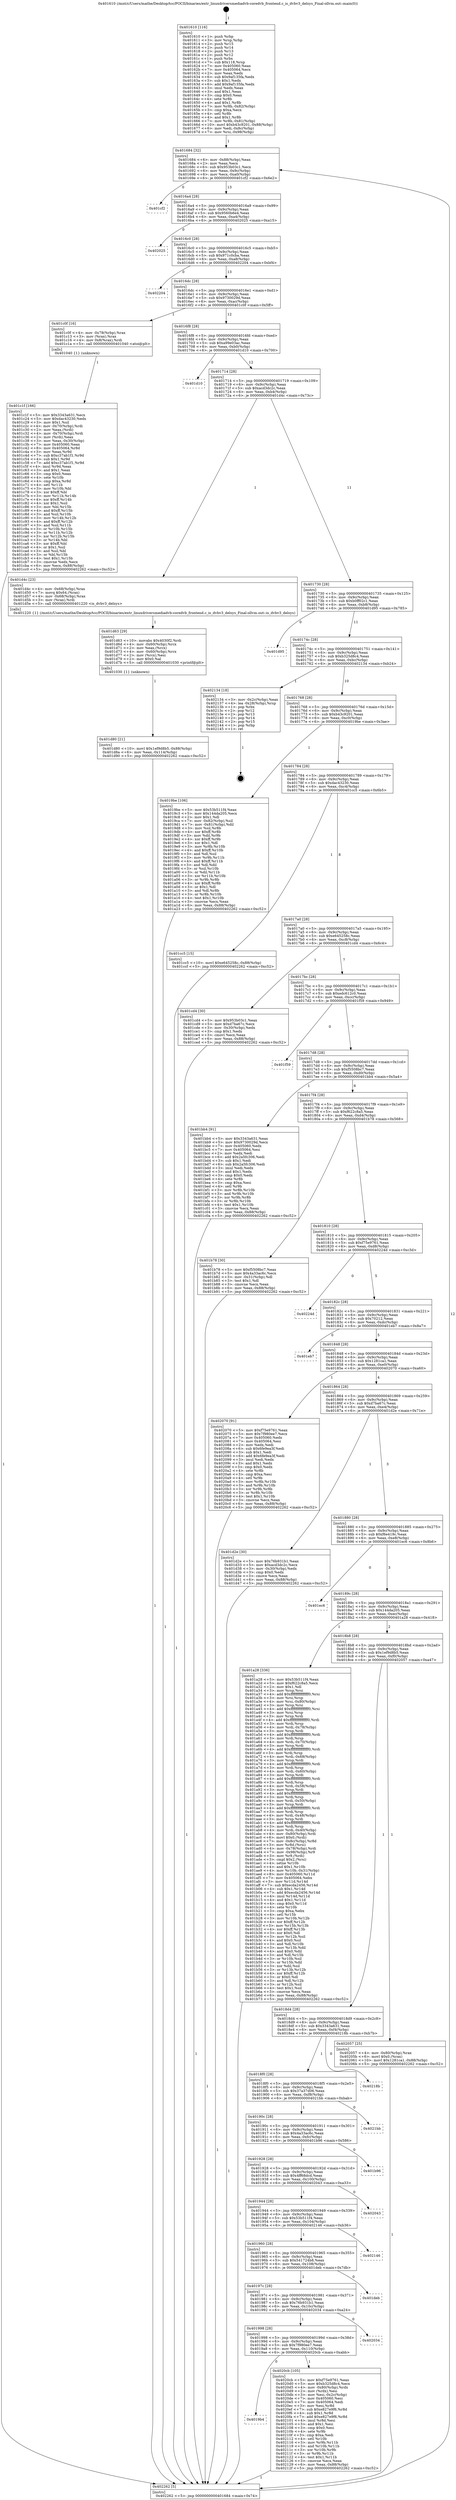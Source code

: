 digraph "0x401610" {
  label = "0x401610 (/mnt/c/Users/mathe/Desktop/tcc/POCII/binaries/extr_linuxdriversmediadvb-coredvb_frontend.c_is_dvbv3_delsys_Final-ollvm.out::main(0))"
  labelloc = "t"
  node[shape=record]

  Entry [label="",width=0.3,height=0.3,shape=circle,fillcolor=black,style=filled]
  "0x401684" [label="{
     0x401684 [32]\l
     | [instrs]\l
     &nbsp;&nbsp;0x401684 \<+6\>: mov -0x88(%rbp),%eax\l
     &nbsp;&nbsp;0x40168a \<+2\>: mov %eax,%ecx\l
     &nbsp;&nbsp;0x40168c \<+6\>: sub $0x953b03c1,%ecx\l
     &nbsp;&nbsp;0x401692 \<+6\>: mov %eax,-0x9c(%rbp)\l
     &nbsp;&nbsp;0x401698 \<+6\>: mov %ecx,-0xa0(%rbp)\l
     &nbsp;&nbsp;0x40169e \<+6\>: je 0000000000401cf2 \<main+0x6e2\>\l
  }"]
  "0x401cf2" [label="{
     0x401cf2\l
  }", style=dashed]
  "0x4016a4" [label="{
     0x4016a4 [28]\l
     | [instrs]\l
     &nbsp;&nbsp;0x4016a4 \<+5\>: jmp 00000000004016a9 \<main+0x99\>\l
     &nbsp;&nbsp;0x4016a9 \<+6\>: mov -0x9c(%rbp),%eax\l
     &nbsp;&nbsp;0x4016af \<+5\>: sub $0x9560b6e4,%eax\l
     &nbsp;&nbsp;0x4016b4 \<+6\>: mov %eax,-0xa4(%rbp)\l
     &nbsp;&nbsp;0x4016ba \<+6\>: je 0000000000402025 \<main+0xa15\>\l
  }"]
  Exit [label="",width=0.3,height=0.3,shape=circle,fillcolor=black,style=filled,peripheries=2]
  "0x402025" [label="{
     0x402025\l
  }", style=dashed]
  "0x4016c0" [label="{
     0x4016c0 [28]\l
     | [instrs]\l
     &nbsp;&nbsp;0x4016c0 \<+5\>: jmp 00000000004016c5 \<main+0xb5\>\l
     &nbsp;&nbsp;0x4016c5 \<+6\>: mov -0x9c(%rbp),%eax\l
     &nbsp;&nbsp;0x4016cb \<+5\>: sub $0x971c0cba,%eax\l
     &nbsp;&nbsp;0x4016d0 \<+6\>: mov %eax,-0xa8(%rbp)\l
     &nbsp;&nbsp;0x4016d6 \<+6\>: je 0000000000402204 \<main+0xbf4\>\l
  }"]
  "0x4019b4" [label="{
     0x4019b4\l
  }", style=dashed]
  "0x402204" [label="{
     0x402204\l
  }", style=dashed]
  "0x4016dc" [label="{
     0x4016dc [28]\l
     | [instrs]\l
     &nbsp;&nbsp;0x4016dc \<+5\>: jmp 00000000004016e1 \<main+0xd1\>\l
     &nbsp;&nbsp;0x4016e1 \<+6\>: mov -0x9c(%rbp),%eax\l
     &nbsp;&nbsp;0x4016e7 \<+5\>: sub $0x9730029d,%eax\l
     &nbsp;&nbsp;0x4016ec \<+6\>: mov %eax,-0xac(%rbp)\l
     &nbsp;&nbsp;0x4016f2 \<+6\>: je 0000000000401c0f \<main+0x5ff\>\l
  }"]
  "0x4020cb" [label="{
     0x4020cb [105]\l
     | [instrs]\l
     &nbsp;&nbsp;0x4020cb \<+5\>: mov $0xf75e9761,%eax\l
     &nbsp;&nbsp;0x4020d0 \<+5\>: mov $0xb325d8c4,%ecx\l
     &nbsp;&nbsp;0x4020d5 \<+4\>: mov -0x80(%rbp),%rdx\l
     &nbsp;&nbsp;0x4020d9 \<+2\>: mov (%rdx),%esi\l
     &nbsp;&nbsp;0x4020db \<+3\>: mov %esi,-0x2c(%rbp)\l
     &nbsp;&nbsp;0x4020de \<+7\>: mov 0x405060,%esi\l
     &nbsp;&nbsp;0x4020e5 \<+7\>: mov 0x405064,%edi\l
     &nbsp;&nbsp;0x4020ec \<+3\>: mov %esi,%r8d\l
     &nbsp;&nbsp;0x4020ef \<+7\>: sub $0xe827e9f6,%r8d\l
     &nbsp;&nbsp;0x4020f6 \<+4\>: sub $0x1,%r8d\l
     &nbsp;&nbsp;0x4020fa \<+7\>: add $0xe827e9f6,%r8d\l
     &nbsp;&nbsp;0x402101 \<+4\>: imul %r8d,%esi\l
     &nbsp;&nbsp;0x402105 \<+3\>: and $0x1,%esi\l
     &nbsp;&nbsp;0x402108 \<+3\>: cmp $0x0,%esi\l
     &nbsp;&nbsp;0x40210b \<+4\>: sete %r9b\l
     &nbsp;&nbsp;0x40210f \<+3\>: cmp $0xa,%edi\l
     &nbsp;&nbsp;0x402112 \<+4\>: setl %r10b\l
     &nbsp;&nbsp;0x402116 \<+3\>: mov %r9b,%r11b\l
     &nbsp;&nbsp;0x402119 \<+3\>: and %r10b,%r11b\l
     &nbsp;&nbsp;0x40211c \<+3\>: xor %r10b,%r9b\l
     &nbsp;&nbsp;0x40211f \<+3\>: or %r9b,%r11b\l
     &nbsp;&nbsp;0x402122 \<+4\>: test $0x1,%r11b\l
     &nbsp;&nbsp;0x402126 \<+3\>: cmovne %ecx,%eax\l
     &nbsp;&nbsp;0x402129 \<+6\>: mov %eax,-0x88(%rbp)\l
     &nbsp;&nbsp;0x40212f \<+5\>: jmp 0000000000402262 \<main+0xc52\>\l
  }"]
  "0x401c0f" [label="{
     0x401c0f [16]\l
     | [instrs]\l
     &nbsp;&nbsp;0x401c0f \<+4\>: mov -0x78(%rbp),%rax\l
     &nbsp;&nbsp;0x401c13 \<+3\>: mov (%rax),%rax\l
     &nbsp;&nbsp;0x401c16 \<+4\>: mov 0x8(%rax),%rdi\l
     &nbsp;&nbsp;0x401c1a \<+5\>: call 0000000000401040 \<atoi@plt\>\l
     | [calls]\l
     &nbsp;&nbsp;0x401040 \{1\} (unknown)\l
  }"]
  "0x4016f8" [label="{
     0x4016f8 [28]\l
     | [instrs]\l
     &nbsp;&nbsp;0x4016f8 \<+5\>: jmp 00000000004016fd \<main+0xed\>\l
     &nbsp;&nbsp;0x4016fd \<+6\>: mov -0x9c(%rbp),%eax\l
     &nbsp;&nbsp;0x401703 \<+5\>: sub $0xa99e03ac,%eax\l
     &nbsp;&nbsp;0x401708 \<+6\>: mov %eax,-0xb0(%rbp)\l
     &nbsp;&nbsp;0x40170e \<+6\>: je 0000000000401d10 \<main+0x700\>\l
  }"]
  "0x401998" [label="{
     0x401998 [28]\l
     | [instrs]\l
     &nbsp;&nbsp;0x401998 \<+5\>: jmp 000000000040199d \<main+0x38d\>\l
     &nbsp;&nbsp;0x40199d \<+6\>: mov -0x9c(%rbp),%eax\l
     &nbsp;&nbsp;0x4019a3 \<+5\>: sub $0x7f980ee7,%eax\l
     &nbsp;&nbsp;0x4019a8 \<+6\>: mov %eax,-0x110(%rbp)\l
     &nbsp;&nbsp;0x4019ae \<+6\>: je 00000000004020cb \<main+0xabb\>\l
  }"]
  "0x401d10" [label="{
     0x401d10\l
  }", style=dashed]
  "0x401714" [label="{
     0x401714 [28]\l
     | [instrs]\l
     &nbsp;&nbsp;0x401714 \<+5\>: jmp 0000000000401719 \<main+0x109\>\l
     &nbsp;&nbsp;0x401719 \<+6\>: mov -0x9c(%rbp),%eax\l
     &nbsp;&nbsp;0x40171f \<+5\>: sub $0xacd3dc2c,%eax\l
     &nbsp;&nbsp;0x401724 \<+6\>: mov %eax,-0xb4(%rbp)\l
     &nbsp;&nbsp;0x40172a \<+6\>: je 0000000000401d4c \<main+0x73c\>\l
  }"]
  "0x402034" [label="{
     0x402034\l
  }", style=dashed]
  "0x401d4c" [label="{
     0x401d4c [23]\l
     | [instrs]\l
     &nbsp;&nbsp;0x401d4c \<+4\>: mov -0x68(%rbp),%rax\l
     &nbsp;&nbsp;0x401d50 \<+7\>: movq $0x64,(%rax)\l
     &nbsp;&nbsp;0x401d57 \<+4\>: mov -0x68(%rbp),%rax\l
     &nbsp;&nbsp;0x401d5b \<+3\>: mov (%rax),%rdi\l
     &nbsp;&nbsp;0x401d5e \<+5\>: call 0000000000401220 \<is_dvbv3_delsys\>\l
     | [calls]\l
     &nbsp;&nbsp;0x401220 \{1\} (/mnt/c/Users/mathe/Desktop/tcc/POCII/binaries/extr_linuxdriversmediadvb-coredvb_frontend.c_is_dvbv3_delsys_Final-ollvm.out::is_dvbv3_delsys)\l
  }"]
  "0x401730" [label="{
     0x401730 [28]\l
     | [instrs]\l
     &nbsp;&nbsp;0x401730 \<+5\>: jmp 0000000000401735 \<main+0x125\>\l
     &nbsp;&nbsp;0x401735 \<+6\>: mov -0x9c(%rbp),%eax\l
     &nbsp;&nbsp;0x40173b \<+5\>: sub $0xb0ff02c1,%eax\l
     &nbsp;&nbsp;0x401740 \<+6\>: mov %eax,-0xb8(%rbp)\l
     &nbsp;&nbsp;0x401746 \<+6\>: je 0000000000401d95 \<main+0x785\>\l
  }"]
  "0x40197c" [label="{
     0x40197c [28]\l
     | [instrs]\l
     &nbsp;&nbsp;0x40197c \<+5\>: jmp 0000000000401981 \<main+0x371\>\l
     &nbsp;&nbsp;0x401981 \<+6\>: mov -0x9c(%rbp),%eax\l
     &nbsp;&nbsp;0x401987 \<+5\>: sub $0x76b931b1,%eax\l
     &nbsp;&nbsp;0x40198c \<+6\>: mov %eax,-0x10c(%rbp)\l
     &nbsp;&nbsp;0x401992 \<+6\>: je 0000000000402034 \<main+0xa24\>\l
  }"]
  "0x401d95" [label="{
     0x401d95\l
  }", style=dashed]
  "0x40174c" [label="{
     0x40174c [28]\l
     | [instrs]\l
     &nbsp;&nbsp;0x40174c \<+5\>: jmp 0000000000401751 \<main+0x141\>\l
     &nbsp;&nbsp;0x401751 \<+6\>: mov -0x9c(%rbp),%eax\l
     &nbsp;&nbsp;0x401757 \<+5\>: sub $0xb325d8c4,%eax\l
     &nbsp;&nbsp;0x40175c \<+6\>: mov %eax,-0xbc(%rbp)\l
     &nbsp;&nbsp;0x401762 \<+6\>: je 0000000000402134 \<main+0xb24\>\l
  }"]
  "0x401deb" [label="{
     0x401deb\l
  }", style=dashed]
  "0x402134" [label="{
     0x402134 [18]\l
     | [instrs]\l
     &nbsp;&nbsp;0x402134 \<+3\>: mov -0x2c(%rbp),%eax\l
     &nbsp;&nbsp;0x402137 \<+4\>: lea -0x28(%rbp),%rsp\l
     &nbsp;&nbsp;0x40213b \<+1\>: pop %rbx\l
     &nbsp;&nbsp;0x40213c \<+2\>: pop %r12\l
     &nbsp;&nbsp;0x40213e \<+2\>: pop %r13\l
     &nbsp;&nbsp;0x402140 \<+2\>: pop %r14\l
     &nbsp;&nbsp;0x402142 \<+2\>: pop %r15\l
     &nbsp;&nbsp;0x402144 \<+1\>: pop %rbp\l
     &nbsp;&nbsp;0x402145 \<+1\>: ret\l
  }"]
  "0x401768" [label="{
     0x401768 [28]\l
     | [instrs]\l
     &nbsp;&nbsp;0x401768 \<+5\>: jmp 000000000040176d \<main+0x15d\>\l
     &nbsp;&nbsp;0x40176d \<+6\>: mov -0x9c(%rbp),%eax\l
     &nbsp;&nbsp;0x401773 \<+5\>: sub $0xb43c9201,%eax\l
     &nbsp;&nbsp;0x401778 \<+6\>: mov %eax,-0xc0(%rbp)\l
     &nbsp;&nbsp;0x40177e \<+6\>: je 00000000004019be \<main+0x3ae\>\l
  }"]
  "0x401960" [label="{
     0x401960 [28]\l
     | [instrs]\l
     &nbsp;&nbsp;0x401960 \<+5\>: jmp 0000000000401965 \<main+0x355\>\l
     &nbsp;&nbsp;0x401965 \<+6\>: mov -0x9c(%rbp),%eax\l
     &nbsp;&nbsp;0x40196b \<+5\>: sub $0x541724b8,%eax\l
     &nbsp;&nbsp;0x401970 \<+6\>: mov %eax,-0x108(%rbp)\l
     &nbsp;&nbsp;0x401976 \<+6\>: je 0000000000401deb \<main+0x7db\>\l
  }"]
  "0x4019be" [label="{
     0x4019be [106]\l
     | [instrs]\l
     &nbsp;&nbsp;0x4019be \<+5\>: mov $0x53b511f4,%eax\l
     &nbsp;&nbsp;0x4019c3 \<+5\>: mov $0x144da205,%ecx\l
     &nbsp;&nbsp;0x4019c8 \<+2\>: mov $0x1,%dl\l
     &nbsp;&nbsp;0x4019ca \<+7\>: mov -0x82(%rbp),%sil\l
     &nbsp;&nbsp;0x4019d1 \<+7\>: mov -0x81(%rbp),%dil\l
     &nbsp;&nbsp;0x4019d8 \<+3\>: mov %sil,%r8b\l
     &nbsp;&nbsp;0x4019db \<+4\>: xor $0xff,%r8b\l
     &nbsp;&nbsp;0x4019df \<+3\>: mov %dil,%r9b\l
     &nbsp;&nbsp;0x4019e2 \<+4\>: xor $0xff,%r9b\l
     &nbsp;&nbsp;0x4019e6 \<+3\>: xor $0x1,%dl\l
     &nbsp;&nbsp;0x4019e9 \<+3\>: mov %r8b,%r10b\l
     &nbsp;&nbsp;0x4019ec \<+4\>: and $0xff,%r10b\l
     &nbsp;&nbsp;0x4019f0 \<+3\>: and %dl,%sil\l
     &nbsp;&nbsp;0x4019f3 \<+3\>: mov %r9b,%r11b\l
     &nbsp;&nbsp;0x4019f6 \<+4\>: and $0xff,%r11b\l
     &nbsp;&nbsp;0x4019fa \<+3\>: and %dl,%dil\l
     &nbsp;&nbsp;0x4019fd \<+3\>: or %sil,%r10b\l
     &nbsp;&nbsp;0x401a00 \<+3\>: or %dil,%r11b\l
     &nbsp;&nbsp;0x401a03 \<+3\>: xor %r11b,%r10b\l
     &nbsp;&nbsp;0x401a06 \<+3\>: or %r9b,%r8b\l
     &nbsp;&nbsp;0x401a09 \<+4\>: xor $0xff,%r8b\l
     &nbsp;&nbsp;0x401a0d \<+3\>: or $0x1,%dl\l
     &nbsp;&nbsp;0x401a10 \<+3\>: and %dl,%r8b\l
     &nbsp;&nbsp;0x401a13 \<+3\>: or %r8b,%r10b\l
     &nbsp;&nbsp;0x401a16 \<+4\>: test $0x1,%r10b\l
     &nbsp;&nbsp;0x401a1a \<+3\>: cmovne %ecx,%eax\l
     &nbsp;&nbsp;0x401a1d \<+6\>: mov %eax,-0x88(%rbp)\l
     &nbsp;&nbsp;0x401a23 \<+5\>: jmp 0000000000402262 \<main+0xc52\>\l
  }"]
  "0x401784" [label="{
     0x401784 [28]\l
     | [instrs]\l
     &nbsp;&nbsp;0x401784 \<+5\>: jmp 0000000000401789 \<main+0x179\>\l
     &nbsp;&nbsp;0x401789 \<+6\>: mov -0x9c(%rbp),%eax\l
     &nbsp;&nbsp;0x40178f \<+5\>: sub $0xdac43230,%eax\l
     &nbsp;&nbsp;0x401794 \<+6\>: mov %eax,-0xc4(%rbp)\l
     &nbsp;&nbsp;0x40179a \<+6\>: je 0000000000401cc5 \<main+0x6b5\>\l
  }"]
  "0x402262" [label="{
     0x402262 [5]\l
     | [instrs]\l
     &nbsp;&nbsp;0x402262 \<+5\>: jmp 0000000000401684 \<main+0x74\>\l
  }"]
  "0x401610" [label="{
     0x401610 [116]\l
     | [instrs]\l
     &nbsp;&nbsp;0x401610 \<+1\>: push %rbp\l
     &nbsp;&nbsp;0x401611 \<+3\>: mov %rsp,%rbp\l
     &nbsp;&nbsp;0x401614 \<+2\>: push %r15\l
     &nbsp;&nbsp;0x401616 \<+2\>: push %r14\l
     &nbsp;&nbsp;0x401618 \<+2\>: push %r13\l
     &nbsp;&nbsp;0x40161a \<+2\>: push %r12\l
     &nbsp;&nbsp;0x40161c \<+1\>: push %rbx\l
     &nbsp;&nbsp;0x40161d \<+7\>: sub $0x118,%rsp\l
     &nbsp;&nbsp;0x401624 \<+7\>: mov 0x405060,%eax\l
     &nbsp;&nbsp;0x40162b \<+7\>: mov 0x405064,%ecx\l
     &nbsp;&nbsp;0x401632 \<+2\>: mov %eax,%edx\l
     &nbsp;&nbsp;0x401634 \<+6\>: sub $0x9af135fa,%edx\l
     &nbsp;&nbsp;0x40163a \<+3\>: sub $0x1,%edx\l
     &nbsp;&nbsp;0x40163d \<+6\>: add $0x9af135fa,%edx\l
     &nbsp;&nbsp;0x401643 \<+3\>: imul %edx,%eax\l
     &nbsp;&nbsp;0x401646 \<+3\>: and $0x1,%eax\l
     &nbsp;&nbsp;0x401649 \<+3\>: cmp $0x0,%eax\l
     &nbsp;&nbsp;0x40164c \<+4\>: sete %r8b\l
     &nbsp;&nbsp;0x401650 \<+4\>: and $0x1,%r8b\l
     &nbsp;&nbsp;0x401654 \<+7\>: mov %r8b,-0x82(%rbp)\l
     &nbsp;&nbsp;0x40165b \<+3\>: cmp $0xa,%ecx\l
     &nbsp;&nbsp;0x40165e \<+4\>: setl %r8b\l
     &nbsp;&nbsp;0x401662 \<+4\>: and $0x1,%r8b\l
     &nbsp;&nbsp;0x401666 \<+7\>: mov %r8b,-0x81(%rbp)\l
     &nbsp;&nbsp;0x40166d \<+10\>: movl $0xb43c9201,-0x88(%rbp)\l
     &nbsp;&nbsp;0x401677 \<+6\>: mov %edi,-0x8c(%rbp)\l
     &nbsp;&nbsp;0x40167d \<+7\>: mov %rsi,-0x98(%rbp)\l
  }"]
  "0x402146" [label="{
     0x402146\l
  }", style=dashed]
  "0x401cc5" [label="{
     0x401cc5 [15]\l
     | [instrs]\l
     &nbsp;&nbsp;0x401cc5 \<+10\>: movl $0xe645258c,-0x88(%rbp)\l
     &nbsp;&nbsp;0x401ccf \<+5\>: jmp 0000000000402262 \<main+0xc52\>\l
  }"]
  "0x4017a0" [label="{
     0x4017a0 [28]\l
     | [instrs]\l
     &nbsp;&nbsp;0x4017a0 \<+5\>: jmp 00000000004017a5 \<main+0x195\>\l
     &nbsp;&nbsp;0x4017a5 \<+6\>: mov -0x9c(%rbp),%eax\l
     &nbsp;&nbsp;0x4017ab \<+5\>: sub $0xe645258c,%eax\l
     &nbsp;&nbsp;0x4017b0 \<+6\>: mov %eax,-0xc8(%rbp)\l
     &nbsp;&nbsp;0x4017b6 \<+6\>: je 0000000000401cd4 \<main+0x6c4\>\l
  }"]
  "0x401944" [label="{
     0x401944 [28]\l
     | [instrs]\l
     &nbsp;&nbsp;0x401944 \<+5\>: jmp 0000000000401949 \<main+0x339\>\l
     &nbsp;&nbsp;0x401949 \<+6\>: mov -0x9c(%rbp),%eax\l
     &nbsp;&nbsp;0x40194f \<+5\>: sub $0x53b511f4,%eax\l
     &nbsp;&nbsp;0x401954 \<+6\>: mov %eax,-0x104(%rbp)\l
     &nbsp;&nbsp;0x40195a \<+6\>: je 0000000000402146 \<main+0xb36\>\l
  }"]
  "0x401cd4" [label="{
     0x401cd4 [30]\l
     | [instrs]\l
     &nbsp;&nbsp;0x401cd4 \<+5\>: mov $0x953b03c1,%eax\l
     &nbsp;&nbsp;0x401cd9 \<+5\>: mov $0xd7ba67c,%ecx\l
     &nbsp;&nbsp;0x401cde \<+3\>: mov -0x30(%rbp),%edx\l
     &nbsp;&nbsp;0x401ce1 \<+3\>: cmp $0x1,%edx\l
     &nbsp;&nbsp;0x401ce4 \<+3\>: cmovl %ecx,%eax\l
     &nbsp;&nbsp;0x401ce7 \<+6\>: mov %eax,-0x88(%rbp)\l
     &nbsp;&nbsp;0x401ced \<+5\>: jmp 0000000000402262 \<main+0xc52\>\l
  }"]
  "0x4017bc" [label="{
     0x4017bc [28]\l
     | [instrs]\l
     &nbsp;&nbsp;0x4017bc \<+5\>: jmp 00000000004017c1 \<main+0x1b1\>\l
     &nbsp;&nbsp;0x4017c1 \<+6\>: mov -0x9c(%rbp),%eax\l
     &nbsp;&nbsp;0x4017c7 \<+5\>: sub $0xedc612c0,%eax\l
     &nbsp;&nbsp;0x4017cc \<+6\>: mov %eax,-0xcc(%rbp)\l
     &nbsp;&nbsp;0x4017d2 \<+6\>: je 0000000000401f59 \<main+0x949\>\l
  }"]
  "0x402043" [label="{
     0x402043\l
  }", style=dashed]
  "0x401f59" [label="{
     0x401f59\l
  }", style=dashed]
  "0x4017d8" [label="{
     0x4017d8 [28]\l
     | [instrs]\l
     &nbsp;&nbsp;0x4017d8 \<+5\>: jmp 00000000004017dd \<main+0x1cd\>\l
     &nbsp;&nbsp;0x4017dd \<+6\>: mov -0x9c(%rbp),%eax\l
     &nbsp;&nbsp;0x4017e3 \<+5\>: sub $0xf5508bc7,%eax\l
     &nbsp;&nbsp;0x4017e8 \<+6\>: mov %eax,-0xd0(%rbp)\l
     &nbsp;&nbsp;0x4017ee \<+6\>: je 0000000000401bb4 \<main+0x5a4\>\l
  }"]
  "0x401928" [label="{
     0x401928 [28]\l
     | [instrs]\l
     &nbsp;&nbsp;0x401928 \<+5\>: jmp 000000000040192d \<main+0x31d\>\l
     &nbsp;&nbsp;0x40192d \<+6\>: mov -0x9c(%rbp),%eax\l
     &nbsp;&nbsp;0x401933 \<+5\>: sub $0x4ff68dcd,%eax\l
     &nbsp;&nbsp;0x401938 \<+6\>: mov %eax,-0x100(%rbp)\l
     &nbsp;&nbsp;0x40193e \<+6\>: je 0000000000402043 \<main+0xa33\>\l
  }"]
  "0x401bb4" [label="{
     0x401bb4 [91]\l
     | [instrs]\l
     &nbsp;&nbsp;0x401bb4 \<+5\>: mov $0x3343a631,%eax\l
     &nbsp;&nbsp;0x401bb9 \<+5\>: mov $0x9730029d,%ecx\l
     &nbsp;&nbsp;0x401bbe \<+7\>: mov 0x405060,%edx\l
     &nbsp;&nbsp;0x401bc5 \<+7\>: mov 0x405064,%esi\l
     &nbsp;&nbsp;0x401bcc \<+2\>: mov %edx,%edi\l
     &nbsp;&nbsp;0x401bce \<+6\>: add $0x2a5fc306,%edi\l
     &nbsp;&nbsp;0x401bd4 \<+3\>: sub $0x1,%edi\l
     &nbsp;&nbsp;0x401bd7 \<+6\>: sub $0x2a5fc306,%edi\l
     &nbsp;&nbsp;0x401bdd \<+3\>: imul %edi,%edx\l
     &nbsp;&nbsp;0x401be0 \<+3\>: and $0x1,%edx\l
     &nbsp;&nbsp;0x401be3 \<+3\>: cmp $0x0,%edx\l
     &nbsp;&nbsp;0x401be6 \<+4\>: sete %r8b\l
     &nbsp;&nbsp;0x401bea \<+3\>: cmp $0xa,%esi\l
     &nbsp;&nbsp;0x401bed \<+4\>: setl %r9b\l
     &nbsp;&nbsp;0x401bf1 \<+3\>: mov %r8b,%r10b\l
     &nbsp;&nbsp;0x401bf4 \<+3\>: and %r9b,%r10b\l
     &nbsp;&nbsp;0x401bf7 \<+3\>: xor %r9b,%r8b\l
     &nbsp;&nbsp;0x401bfa \<+3\>: or %r8b,%r10b\l
     &nbsp;&nbsp;0x401bfd \<+4\>: test $0x1,%r10b\l
     &nbsp;&nbsp;0x401c01 \<+3\>: cmovne %ecx,%eax\l
     &nbsp;&nbsp;0x401c04 \<+6\>: mov %eax,-0x88(%rbp)\l
     &nbsp;&nbsp;0x401c0a \<+5\>: jmp 0000000000402262 \<main+0xc52\>\l
  }"]
  "0x4017f4" [label="{
     0x4017f4 [28]\l
     | [instrs]\l
     &nbsp;&nbsp;0x4017f4 \<+5\>: jmp 00000000004017f9 \<main+0x1e9\>\l
     &nbsp;&nbsp;0x4017f9 \<+6\>: mov -0x9c(%rbp),%eax\l
     &nbsp;&nbsp;0x4017ff \<+5\>: sub $0xf622c8a5,%eax\l
     &nbsp;&nbsp;0x401804 \<+6\>: mov %eax,-0xd4(%rbp)\l
     &nbsp;&nbsp;0x40180a \<+6\>: je 0000000000401b78 \<main+0x568\>\l
  }"]
  "0x401b96" [label="{
     0x401b96\l
  }", style=dashed]
  "0x401b78" [label="{
     0x401b78 [30]\l
     | [instrs]\l
     &nbsp;&nbsp;0x401b78 \<+5\>: mov $0xf5508bc7,%eax\l
     &nbsp;&nbsp;0x401b7d \<+5\>: mov $0x4a33ac6c,%ecx\l
     &nbsp;&nbsp;0x401b82 \<+3\>: mov -0x31(%rbp),%dl\l
     &nbsp;&nbsp;0x401b85 \<+3\>: test $0x1,%dl\l
     &nbsp;&nbsp;0x401b88 \<+3\>: cmovne %ecx,%eax\l
     &nbsp;&nbsp;0x401b8b \<+6\>: mov %eax,-0x88(%rbp)\l
     &nbsp;&nbsp;0x401b91 \<+5\>: jmp 0000000000402262 \<main+0xc52\>\l
  }"]
  "0x401810" [label="{
     0x401810 [28]\l
     | [instrs]\l
     &nbsp;&nbsp;0x401810 \<+5\>: jmp 0000000000401815 \<main+0x205\>\l
     &nbsp;&nbsp;0x401815 \<+6\>: mov -0x9c(%rbp),%eax\l
     &nbsp;&nbsp;0x40181b \<+5\>: sub $0xf75e9761,%eax\l
     &nbsp;&nbsp;0x401820 \<+6\>: mov %eax,-0xd8(%rbp)\l
     &nbsp;&nbsp;0x401826 \<+6\>: je 000000000040224d \<main+0xc3d\>\l
  }"]
  "0x40190c" [label="{
     0x40190c [28]\l
     | [instrs]\l
     &nbsp;&nbsp;0x40190c \<+5\>: jmp 0000000000401911 \<main+0x301\>\l
     &nbsp;&nbsp;0x401911 \<+6\>: mov -0x9c(%rbp),%eax\l
     &nbsp;&nbsp;0x401917 \<+5\>: sub $0x4a33ac6c,%eax\l
     &nbsp;&nbsp;0x40191c \<+6\>: mov %eax,-0xfc(%rbp)\l
     &nbsp;&nbsp;0x401922 \<+6\>: je 0000000000401b96 \<main+0x586\>\l
  }"]
  "0x40224d" [label="{
     0x40224d\l
  }", style=dashed]
  "0x40182c" [label="{
     0x40182c [28]\l
     | [instrs]\l
     &nbsp;&nbsp;0x40182c \<+5\>: jmp 0000000000401831 \<main+0x221\>\l
     &nbsp;&nbsp;0x401831 \<+6\>: mov -0x9c(%rbp),%eax\l
     &nbsp;&nbsp;0x401837 \<+5\>: sub $0x70212,%eax\l
     &nbsp;&nbsp;0x40183c \<+6\>: mov %eax,-0xdc(%rbp)\l
     &nbsp;&nbsp;0x401842 \<+6\>: je 0000000000401eb7 \<main+0x8a7\>\l
  }"]
  "0x4021bb" [label="{
     0x4021bb\l
  }", style=dashed]
  "0x401eb7" [label="{
     0x401eb7\l
  }", style=dashed]
  "0x401848" [label="{
     0x401848 [28]\l
     | [instrs]\l
     &nbsp;&nbsp;0x401848 \<+5\>: jmp 000000000040184d \<main+0x23d\>\l
     &nbsp;&nbsp;0x40184d \<+6\>: mov -0x9c(%rbp),%eax\l
     &nbsp;&nbsp;0x401853 \<+5\>: sub $0x1281ca1,%eax\l
     &nbsp;&nbsp;0x401858 \<+6\>: mov %eax,-0xe0(%rbp)\l
     &nbsp;&nbsp;0x40185e \<+6\>: je 0000000000402070 \<main+0xa60\>\l
  }"]
  "0x4018f0" [label="{
     0x4018f0 [28]\l
     | [instrs]\l
     &nbsp;&nbsp;0x4018f0 \<+5\>: jmp 00000000004018f5 \<main+0x2e5\>\l
     &nbsp;&nbsp;0x4018f5 \<+6\>: mov -0x9c(%rbp),%eax\l
     &nbsp;&nbsp;0x4018fb \<+5\>: sub $0x37a37d06,%eax\l
     &nbsp;&nbsp;0x401900 \<+6\>: mov %eax,-0xf8(%rbp)\l
     &nbsp;&nbsp;0x401906 \<+6\>: je 00000000004021bb \<main+0xbab\>\l
  }"]
  "0x402070" [label="{
     0x402070 [91]\l
     | [instrs]\l
     &nbsp;&nbsp;0x402070 \<+5\>: mov $0xf75e9761,%eax\l
     &nbsp;&nbsp;0x402075 \<+5\>: mov $0x7f980ee7,%ecx\l
     &nbsp;&nbsp;0x40207a \<+7\>: mov 0x405060,%edx\l
     &nbsp;&nbsp;0x402081 \<+7\>: mov 0x405064,%esi\l
     &nbsp;&nbsp;0x402088 \<+2\>: mov %edx,%edi\l
     &nbsp;&nbsp;0x40208a \<+6\>: sub $0x6fe9ea3f,%edi\l
     &nbsp;&nbsp;0x402090 \<+3\>: sub $0x1,%edi\l
     &nbsp;&nbsp;0x402093 \<+6\>: add $0x6fe9ea3f,%edi\l
     &nbsp;&nbsp;0x402099 \<+3\>: imul %edi,%edx\l
     &nbsp;&nbsp;0x40209c \<+3\>: and $0x1,%edx\l
     &nbsp;&nbsp;0x40209f \<+3\>: cmp $0x0,%edx\l
     &nbsp;&nbsp;0x4020a2 \<+4\>: sete %r8b\l
     &nbsp;&nbsp;0x4020a6 \<+3\>: cmp $0xa,%esi\l
     &nbsp;&nbsp;0x4020a9 \<+4\>: setl %r9b\l
     &nbsp;&nbsp;0x4020ad \<+3\>: mov %r8b,%r10b\l
     &nbsp;&nbsp;0x4020b0 \<+3\>: and %r9b,%r10b\l
     &nbsp;&nbsp;0x4020b3 \<+3\>: xor %r9b,%r8b\l
     &nbsp;&nbsp;0x4020b6 \<+3\>: or %r8b,%r10b\l
     &nbsp;&nbsp;0x4020b9 \<+4\>: test $0x1,%r10b\l
     &nbsp;&nbsp;0x4020bd \<+3\>: cmovne %ecx,%eax\l
     &nbsp;&nbsp;0x4020c0 \<+6\>: mov %eax,-0x88(%rbp)\l
     &nbsp;&nbsp;0x4020c6 \<+5\>: jmp 0000000000402262 \<main+0xc52\>\l
  }"]
  "0x401864" [label="{
     0x401864 [28]\l
     | [instrs]\l
     &nbsp;&nbsp;0x401864 \<+5\>: jmp 0000000000401869 \<main+0x259\>\l
     &nbsp;&nbsp;0x401869 \<+6\>: mov -0x9c(%rbp),%eax\l
     &nbsp;&nbsp;0x40186f \<+5\>: sub $0xd7ba67c,%eax\l
     &nbsp;&nbsp;0x401874 \<+6\>: mov %eax,-0xe4(%rbp)\l
     &nbsp;&nbsp;0x40187a \<+6\>: je 0000000000401d2e \<main+0x71e\>\l
  }"]
  "0x40218b" [label="{
     0x40218b\l
  }", style=dashed]
  "0x401d2e" [label="{
     0x401d2e [30]\l
     | [instrs]\l
     &nbsp;&nbsp;0x401d2e \<+5\>: mov $0x76b931b1,%eax\l
     &nbsp;&nbsp;0x401d33 \<+5\>: mov $0xacd3dc2c,%ecx\l
     &nbsp;&nbsp;0x401d38 \<+3\>: mov -0x30(%rbp),%edx\l
     &nbsp;&nbsp;0x401d3b \<+3\>: cmp $0x0,%edx\l
     &nbsp;&nbsp;0x401d3e \<+3\>: cmove %ecx,%eax\l
     &nbsp;&nbsp;0x401d41 \<+6\>: mov %eax,-0x88(%rbp)\l
     &nbsp;&nbsp;0x401d47 \<+5\>: jmp 0000000000402262 \<main+0xc52\>\l
  }"]
  "0x401880" [label="{
     0x401880 [28]\l
     | [instrs]\l
     &nbsp;&nbsp;0x401880 \<+5\>: jmp 0000000000401885 \<main+0x275\>\l
     &nbsp;&nbsp;0x401885 \<+6\>: mov -0x9c(%rbp),%eax\l
     &nbsp;&nbsp;0x40188b \<+5\>: sub $0xf6e419c,%eax\l
     &nbsp;&nbsp;0x401890 \<+6\>: mov %eax,-0xe8(%rbp)\l
     &nbsp;&nbsp;0x401896 \<+6\>: je 0000000000401ec6 \<main+0x8b6\>\l
  }"]
  "0x4018d4" [label="{
     0x4018d4 [28]\l
     | [instrs]\l
     &nbsp;&nbsp;0x4018d4 \<+5\>: jmp 00000000004018d9 \<main+0x2c9\>\l
     &nbsp;&nbsp;0x4018d9 \<+6\>: mov -0x9c(%rbp),%eax\l
     &nbsp;&nbsp;0x4018df \<+5\>: sub $0x3343a631,%eax\l
     &nbsp;&nbsp;0x4018e4 \<+6\>: mov %eax,-0xf4(%rbp)\l
     &nbsp;&nbsp;0x4018ea \<+6\>: je 000000000040218b \<main+0xb7b\>\l
  }"]
  "0x401ec6" [label="{
     0x401ec6\l
  }", style=dashed]
  "0x40189c" [label="{
     0x40189c [28]\l
     | [instrs]\l
     &nbsp;&nbsp;0x40189c \<+5\>: jmp 00000000004018a1 \<main+0x291\>\l
     &nbsp;&nbsp;0x4018a1 \<+6\>: mov -0x9c(%rbp),%eax\l
     &nbsp;&nbsp;0x4018a7 \<+5\>: sub $0x144da205,%eax\l
     &nbsp;&nbsp;0x4018ac \<+6\>: mov %eax,-0xec(%rbp)\l
     &nbsp;&nbsp;0x4018b2 \<+6\>: je 0000000000401a28 \<main+0x418\>\l
  }"]
  "0x402057" [label="{
     0x402057 [25]\l
     | [instrs]\l
     &nbsp;&nbsp;0x402057 \<+4\>: mov -0x80(%rbp),%rax\l
     &nbsp;&nbsp;0x40205b \<+6\>: movl $0x0,(%rax)\l
     &nbsp;&nbsp;0x402061 \<+10\>: movl $0x1281ca1,-0x88(%rbp)\l
     &nbsp;&nbsp;0x40206b \<+5\>: jmp 0000000000402262 \<main+0xc52\>\l
  }"]
  "0x401a28" [label="{
     0x401a28 [336]\l
     | [instrs]\l
     &nbsp;&nbsp;0x401a28 \<+5\>: mov $0x53b511f4,%eax\l
     &nbsp;&nbsp;0x401a2d \<+5\>: mov $0xf622c8a5,%ecx\l
     &nbsp;&nbsp;0x401a32 \<+2\>: mov $0x1,%dl\l
     &nbsp;&nbsp;0x401a34 \<+3\>: mov %rsp,%rsi\l
     &nbsp;&nbsp;0x401a37 \<+4\>: add $0xfffffffffffffff0,%rsi\l
     &nbsp;&nbsp;0x401a3b \<+3\>: mov %rsi,%rsp\l
     &nbsp;&nbsp;0x401a3e \<+4\>: mov %rsi,-0x80(%rbp)\l
     &nbsp;&nbsp;0x401a42 \<+3\>: mov %rsp,%rsi\l
     &nbsp;&nbsp;0x401a45 \<+4\>: add $0xfffffffffffffff0,%rsi\l
     &nbsp;&nbsp;0x401a49 \<+3\>: mov %rsi,%rsp\l
     &nbsp;&nbsp;0x401a4c \<+3\>: mov %rsp,%rdi\l
     &nbsp;&nbsp;0x401a4f \<+4\>: add $0xfffffffffffffff0,%rdi\l
     &nbsp;&nbsp;0x401a53 \<+3\>: mov %rdi,%rsp\l
     &nbsp;&nbsp;0x401a56 \<+4\>: mov %rdi,-0x78(%rbp)\l
     &nbsp;&nbsp;0x401a5a \<+3\>: mov %rsp,%rdi\l
     &nbsp;&nbsp;0x401a5d \<+4\>: add $0xfffffffffffffff0,%rdi\l
     &nbsp;&nbsp;0x401a61 \<+3\>: mov %rdi,%rsp\l
     &nbsp;&nbsp;0x401a64 \<+4\>: mov %rdi,-0x70(%rbp)\l
     &nbsp;&nbsp;0x401a68 \<+3\>: mov %rsp,%rdi\l
     &nbsp;&nbsp;0x401a6b \<+4\>: add $0xfffffffffffffff0,%rdi\l
     &nbsp;&nbsp;0x401a6f \<+3\>: mov %rdi,%rsp\l
     &nbsp;&nbsp;0x401a72 \<+4\>: mov %rdi,-0x68(%rbp)\l
     &nbsp;&nbsp;0x401a76 \<+3\>: mov %rsp,%rdi\l
     &nbsp;&nbsp;0x401a79 \<+4\>: add $0xfffffffffffffff0,%rdi\l
     &nbsp;&nbsp;0x401a7d \<+3\>: mov %rdi,%rsp\l
     &nbsp;&nbsp;0x401a80 \<+4\>: mov %rdi,-0x60(%rbp)\l
     &nbsp;&nbsp;0x401a84 \<+3\>: mov %rsp,%rdi\l
     &nbsp;&nbsp;0x401a87 \<+4\>: add $0xfffffffffffffff0,%rdi\l
     &nbsp;&nbsp;0x401a8b \<+3\>: mov %rdi,%rsp\l
     &nbsp;&nbsp;0x401a8e \<+4\>: mov %rdi,-0x58(%rbp)\l
     &nbsp;&nbsp;0x401a92 \<+3\>: mov %rsp,%rdi\l
     &nbsp;&nbsp;0x401a95 \<+4\>: add $0xfffffffffffffff0,%rdi\l
     &nbsp;&nbsp;0x401a99 \<+3\>: mov %rdi,%rsp\l
     &nbsp;&nbsp;0x401a9c \<+4\>: mov %rdi,-0x50(%rbp)\l
     &nbsp;&nbsp;0x401aa0 \<+3\>: mov %rsp,%rdi\l
     &nbsp;&nbsp;0x401aa3 \<+4\>: add $0xfffffffffffffff0,%rdi\l
     &nbsp;&nbsp;0x401aa7 \<+3\>: mov %rdi,%rsp\l
     &nbsp;&nbsp;0x401aaa \<+4\>: mov %rdi,-0x48(%rbp)\l
     &nbsp;&nbsp;0x401aae \<+3\>: mov %rsp,%rdi\l
     &nbsp;&nbsp;0x401ab1 \<+4\>: add $0xfffffffffffffff0,%rdi\l
     &nbsp;&nbsp;0x401ab5 \<+3\>: mov %rdi,%rsp\l
     &nbsp;&nbsp;0x401ab8 \<+4\>: mov %rdi,-0x40(%rbp)\l
     &nbsp;&nbsp;0x401abc \<+4\>: mov -0x80(%rbp),%rdi\l
     &nbsp;&nbsp;0x401ac0 \<+6\>: movl $0x0,(%rdi)\l
     &nbsp;&nbsp;0x401ac6 \<+7\>: mov -0x8c(%rbp),%r8d\l
     &nbsp;&nbsp;0x401acd \<+3\>: mov %r8d,(%rsi)\l
     &nbsp;&nbsp;0x401ad0 \<+4\>: mov -0x78(%rbp),%rdi\l
     &nbsp;&nbsp;0x401ad4 \<+7\>: mov -0x98(%rbp),%r9\l
     &nbsp;&nbsp;0x401adb \<+3\>: mov %r9,(%rdi)\l
     &nbsp;&nbsp;0x401ade \<+3\>: cmpl $0x2,(%rsi)\l
     &nbsp;&nbsp;0x401ae1 \<+4\>: setne %r10b\l
     &nbsp;&nbsp;0x401ae5 \<+4\>: and $0x1,%r10b\l
     &nbsp;&nbsp;0x401ae9 \<+4\>: mov %r10b,-0x31(%rbp)\l
     &nbsp;&nbsp;0x401aed \<+8\>: mov 0x405060,%r11d\l
     &nbsp;&nbsp;0x401af5 \<+7\>: mov 0x405064,%ebx\l
     &nbsp;&nbsp;0x401afc \<+3\>: mov %r11d,%r14d\l
     &nbsp;&nbsp;0x401aff \<+7\>: sub $0xecda2456,%r14d\l
     &nbsp;&nbsp;0x401b06 \<+4\>: sub $0x1,%r14d\l
     &nbsp;&nbsp;0x401b0a \<+7\>: add $0xecda2456,%r14d\l
     &nbsp;&nbsp;0x401b11 \<+4\>: imul %r14d,%r11d\l
     &nbsp;&nbsp;0x401b15 \<+4\>: and $0x1,%r11d\l
     &nbsp;&nbsp;0x401b19 \<+4\>: cmp $0x0,%r11d\l
     &nbsp;&nbsp;0x401b1d \<+4\>: sete %r10b\l
     &nbsp;&nbsp;0x401b21 \<+3\>: cmp $0xa,%ebx\l
     &nbsp;&nbsp;0x401b24 \<+4\>: setl %r15b\l
     &nbsp;&nbsp;0x401b28 \<+3\>: mov %r10b,%r12b\l
     &nbsp;&nbsp;0x401b2b \<+4\>: xor $0xff,%r12b\l
     &nbsp;&nbsp;0x401b2f \<+3\>: mov %r15b,%r13b\l
     &nbsp;&nbsp;0x401b32 \<+4\>: xor $0xff,%r13b\l
     &nbsp;&nbsp;0x401b36 \<+3\>: xor $0x0,%dl\l
     &nbsp;&nbsp;0x401b39 \<+3\>: mov %r12b,%sil\l
     &nbsp;&nbsp;0x401b3c \<+4\>: and $0x0,%sil\l
     &nbsp;&nbsp;0x401b40 \<+3\>: and %dl,%r10b\l
     &nbsp;&nbsp;0x401b43 \<+3\>: mov %r13b,%dil\l
     &nbsp;&nbsp;0x401b46 \<+4\>: and $0x0,%dil\l
     &nbsp;&nbsp;0x401b4a \<+3\>: and %dl,%r15b\l
     &nbsp;&nbsp;0x401b4d \<+3\>: or %r10b,%sil\l
     &nbsp;&nbsp;0x401b50 \<+3\>: or %r15b,%dil\l
     &nbsp;&nbsp;0x401b53 \<+3\>: xor %dil,%sil\l
     &nbsp;&nbsp;0x401b56 \<+3\>: or %r13b,%r12b\l
     &nbsp;&nbsp;0x401b59 \<+4\>: xor $0xff,%r12b\l
     &nbsp;&nbsp;0x401b5d \<+3\>: or $0x0,%dl\l
     &nbsp;&nbsp;0x401b60 \<+3\>: and %dl,%r12b\l
     &nbsp;&nbsp;0x401b63 \<+3\>: or %r12b,%sil\l
     &nbsp;&nbsp;0x401b66 \<+4\>: test $0x1,%sil\l
     &nbsp;&nbsp;0x401b6a \<+3\>: cmovne %ecx,%eax\l
     &nbsp;&nbsp;0x401b6d \<+6\>: mov %eax,-0x88(%rbp)\l
     &nbsp;&nbsp;0x401b73 \<+5\>: jmp 0000000000402262 \<main+0xc52\>\l
  }"]
  "0x4018b8" [label="{
     0x4018b8 [28]\l
     | [instrs]\l
     &nbsp;&nbsp;0x4018b8 \<+5\>: jmp 00000000004018bd \<main+0x2ad\>\l
     &nbsp;&nbsp;0x4018bd \<+6\>: mov -0x9c(%rbp),%eax\l
     &nbsp;&nbsp;0x4018c3 \<+5\>: sub $0x1ef9d8b5,%eax\l
     &nbsp;&nbsp;0x4018c8 \<+6\>: mov %eax,-0xf0(%rbp)\l
     &nbsp;&nbsp;0x4018ce \<+6\>: je 0000000000402057 \<main+0xa47\>\l
  }"]
  "0x401d80" [label="{
     0x401d80 [21]\l
     | [instrs]\l
     &nbsp;&nbsp;0x401d80 \<+10\>: movl $0x1ef9d8b5,-0x88(%rbp)\l
     &nbsp;&nbsp;0x401d8a \<+6\>: mov %eax,-0x114(%rbp)\l
     &nbsp;&nbsp;0x401d90 \<+5\>: jmp 0000000000402262 \<main+0xc52\>\l
  }"]
  "0x401c1f" [label="{
     0x401c1f [166]\l
     | [instrs]\l
     &nbsp;&nbsp;0x401c1f \<+5\>: mov $0x3343a631,%ecx\l
     &nbsp;&nbsp;0x401c24 \<+5\>: mov $0xdac43230,%edx\l
     &nbsp;&nbsp;0x401c29 \<+3\>: mov $0x1,%sil\l
     &nbsp;&nbsp;0x401c2c \<+4\>: mov -0x70(%rbp),%rdi\l
     &nbsp;&nbsp;0x401c30 \<+2\>: mov %eax,(%rdi)\l
     &nbsp;&nbsp;0x401c32 \<+4\>: mov -0x70(%rbp),%rdi\l
     &nbsp;&nbsp;0x401c36 \<+2\>: mov (%rdi),%eax\l
     &nbsp;&nbsp;0x401c38 \<+3\>: mov %eax,-0x30(%rbp)\l
     &nbsp;&nbsp;0x401c3b \<+7\>: mov 0x405060,%eax\l
     &nbsp;&nbsp;0x401c42 \<+8\>: mov 0x405064,%r8d\l
     &nbsp;&nbsp;0x401c4a \<+3\>: mov %eax,%r9d\l
     &nbsp;&nbsp;0x401c4d \<+7\>: sub $0xc37ab1f1,%r9d\l
     &nbsp;&nbsp;0x401c54 \<+4\>: sub $0x1,%r9d\l
     &nbsp;&nbsp;0x401c58 \<+7\>: add $0xc37ab1f1,%r9d\l
     &nbsp;&nbsp;0x401c5f \<+4\>: imul %r9d,%eax\l
     &nbsp;&nbsp;0x401c63 \<+3\>: and $0x1,%eax\l
     &nbsp;&nbsp;0x401c66 \<+3\>: cmp $0x0,%eax\l
     &nbsp;&nbsp;0x401c69 \<+4\>: sete %r10b\l
     &nbsp;&nbsp;0x401c6d \<+4\>: cmp $0xa,%r8d\l
     &nbsp;&nbsp;0x401c71 \<+4\>: setl %r11b\l
     &nbsp;&nbsp;0x401c75 \<+3\>: mov %r10b,%bl\l
     &nbsp;&nbsp;0x401c78 \<+3\>: xor $0xff,%bl\l
     &nbsp;&nbsp;0x401c7b \<+3\>: mov %r11b,%r14b\l
     &nbsp;&nbsp;0x401c7e \<+4\>: xor $0xff,%r14b\l
     &nbsp;&nbsp;0x401c82 \<+4\>: xor $0x1,%sil\l
     &nbsp;&nbsp;0x401c86 \<+3\>: mov %bl,%r15b\l
     &nbsp;&nbsp;0x401c89 \<+4\>: and $0xff,%r15b\l
     &nbsp;&nbsp;0x401c8d \<+3\>: and %sil,%r10b\l
     &nbsp;&nbsp;0x401c90 \<+3\>: mov %r14b,%r12b\l
     &nbsp;&nbsp;0x401c93 \<+4\>: and $0xff,%r12b\l
     &nbsp;&nbsp;0x401c97 \<+3\>: and %sil,%r11b\l
     &nbsp;&nbsp;0x401c9a \<+3\>: or %r10b,%r15b\l
     &nbsp;&nbsp;0x401c9d \<+3\>: or %r11b,%r12b\l
     &nbsp;&nbsp;0x401ca0 \<+3\>: xor %r12b,%r15b\l
     &nbsp;&nbsp;0x401ca3 \<+3\>: or %r14b,%bl\l
     &nbsp;&nbsp;0x401ca6 \<+3\>: xor $0xff,%bl\l
     &nbsp;&nbsp;0x401ca9 \<+4\>: or $0x1,%sil\l
     &nbsp;&nbsp;0x401cad \<+3\>: and %sil,%bl\l
     &nbsp;&nbsp;0x401cb0 \<+3\>: or %bl,%r15b\l
     &nbsp;&nbsp;0x401cb3 \<+4\>: test $0x1,%r15b\l
     &nbsp;&nbsp;0x401cb7 \<+3\>: cmovne %edx,%ecx\l
     &nbsp;&nbsp;0x401cba \<+6\>: mov %ecx,-0x88(%rbp)\l
     &nbsp;&nbsp;0x401cc0 \<+5\>: jmp 0000000000402262 \<main+0xc52\>\l
  }"]
  "0x401d63" [label="{
     0x401d63 [29]\l
     | [instrs]\l
     &nbsp;&nbsp;0x401d63 \<+10\>: movabs $0x4030f2,%rdi\l
     &nbsp;&nbsp;0x401d6d \<+4\>: mov -0x60(%rbp),%rcx\l
     &nbsp;&nbsp;0x401d71 \<+2\>: mov %eax,(%rcx)\l
     &nbsp;&nbsp;0x401d73 \<+4\>: mov -0x60(%rbp),%rcx\l
     &nbsp;&nbsp;0x401d77 \<+2\>: mov (%rcx),%esi\l
     &nbsp;&nbsp;0x401d79 \<+2\>: mov $0x0,%al\l
     &nbsp;&nbsp;0x401d7b \<+5\>: call 0000000000401030 \<printf@plt\>\l
     | [calls]\l
     &nbsp;&nbsp;0x401030 \{1\} (unknown)\l
  }"]
  Entry -> "0x401610" [label=" 1"]
  "0x401684" -> "0x401cf2" [label=" 0"]
  "0x401684" -> "0x4016a4" [label=" 13"]
  "0x402134" -> Exit [label=" 1"]
  "0x4016a4" -> "0x402025" [label=" 0"]
  "0x4016a4" -> "0x4016c0" [label=" 13"]
  "0x4020cb" -> "0x402262" [label=" 1"]
  "0x4016c0" -> "0x402204" [label=" 0"]
  "0x4016c0" -> "0x4016dc" [label=" 13"]
  "0x401998" -> "0x4019b4" [label=" 0"]
  "0x4016dc" -> "0x401c0f" [label=" 1"]
  "0x4016dc" -> "0x4016f8" [label=" 12"]
  "0x401998" -> "0x4020cb" [label=" 1"]
  "0x4016f8" -> "0x401d10" [label=" 0"]
  "0x4016f8" -> "0x401714" [label=" 12"]
  "0x40197c" -> "0x401998" [label=" 1"]
  "0x401714" -> "0x401d4c" [label=" 1"]
  "0x401714" -> "0x401730" [label=" 11"]
  "0x40197c" -> "0x402034" [label=" 0"]
  "0x401730" -> "0x401d95" [label=" 0"]
  "0x401730" -> "0x40174c" [label=" 11"]
  "0x401960" -> "0x40197c" [label=" 1"]
  "0x40174c" -> "0x402134" [label=" 1"]
  "0x40174c" -> "0x401768" [label=" 10"]
  "0x401960" -> "0x401deb" [label=" 0"]
  "0x401768" -> "0x4019be" [label=" 1"]
  "0x401768" -> "0x401784" [label=" 9"]
  "0x4019be" -> "0x402262" [label=" 1"]
  "0x401610" -> "0x401684" [label=" 1"]
  "0x402262" -> "0x401684" [label=" 12"]
  "0x401944" -> "0x401960" [label=" 1"]
  "0x401784" -> "0x401cc5" [label=" 1"]
  "0x401784" -> "0x4017a0" [label=" 8"]
  "0x401944" -> "0x402146" [label=" 0"]
  "0x4017a0" -> "0x401cd4" [label=" 1"]
  "0x4017a0" -> "0x4017bc" [label=" 7"]
  "0x401928" -> "0x401944" [label=" 1"]
  "0x4017bc" -> "0x401f59" [label=" 0"]
  "0x4017bc" -> "0x4017d8" [label=" 7"]
  "0x401928" -> "0x402043" [label=" 0"]
  "0x4017d8" -> "0x401bb4" [label=" 1"]
  "0x4017d8" -> "0x4017f4" [label=" 6"]
  "0x40190c" -> "0x401928" [label=" 1"]
  "0x4017f4" -> "0x401b78" [label=" 1"]
  "0x4017f4" -> "0x401810" [label=" 5"]
  "0x40190c" -> "0x401b96" [label=" 0"]
  "0x401810" -> "0x40224d" [label=" 0"]
  "0x401810" -> "0x40182c" [label=" 5"]
  "0x4018f0" -> "0x40190c" [label=" 1"]
  "0x40182c" -> "0x401eb7" [label=" 0"]
  "0x40182c" -> "0x401848" [label=" 5"]
  "0x4018f0" -> "0x4021bb" [label=" 0"]
  "0x401848" -> "0x402070" [label=" 1"]
  "0x401848" -> "0x401864" [label=" 4"]
  "0x4018d4" -> "0x4018f0" [label=" 1"]
  "0x401864" -> "0x401d2e" [label=" 1"]
  "0x401864" -> "0x401880" [label=" 3"]
  "0x4018d4" -> "0x40218b" [label=" 0"]
  "0x401880" -> "0x401ec6" [label=" 0"]
  "0x401880" -> "0x40189c" [label=" 3"]
  "0x402070" -> "0x402262" [label=" 1"]
  "0x40189c" -> "0x401a28" [label=" 1"]
  "0x40189c" -> "0x4018b8" [label=" 2"]
  "0x402057" -> "0x402262" [label=" 1"]
  "0x401a28" -> "0x402262" [label=" 1"]
  "0x401b78" -> "0x402262" [label=" 1"]
  "0x401bb4" -> "0x402262" [label=" 1"]
  "0x401c0f" -> "0x401c1f" [label=" 1"]
  "0x401c1f" -> "0x402262" [label=" 1"]
  "0x401cc5" -> "0x402262" [label=" 1"]
  "0x401cd4" -> "0x402262" [label=" 1"]
  "0x401d2e" -> "0x402262" [label=" 1"]
  "0x401d4c" -> "0x401d63" [label=" 1"]
  "0x401d63" -> "0x401d80" [label=" 1"]
  "0x401d80" -> "0x402262" [label=" 1"]
  "0x4018b8" -> "0x4018d4" [label=" 1"]
  "0x4018b8" -> "0x402057" [label=" 1"]
}
